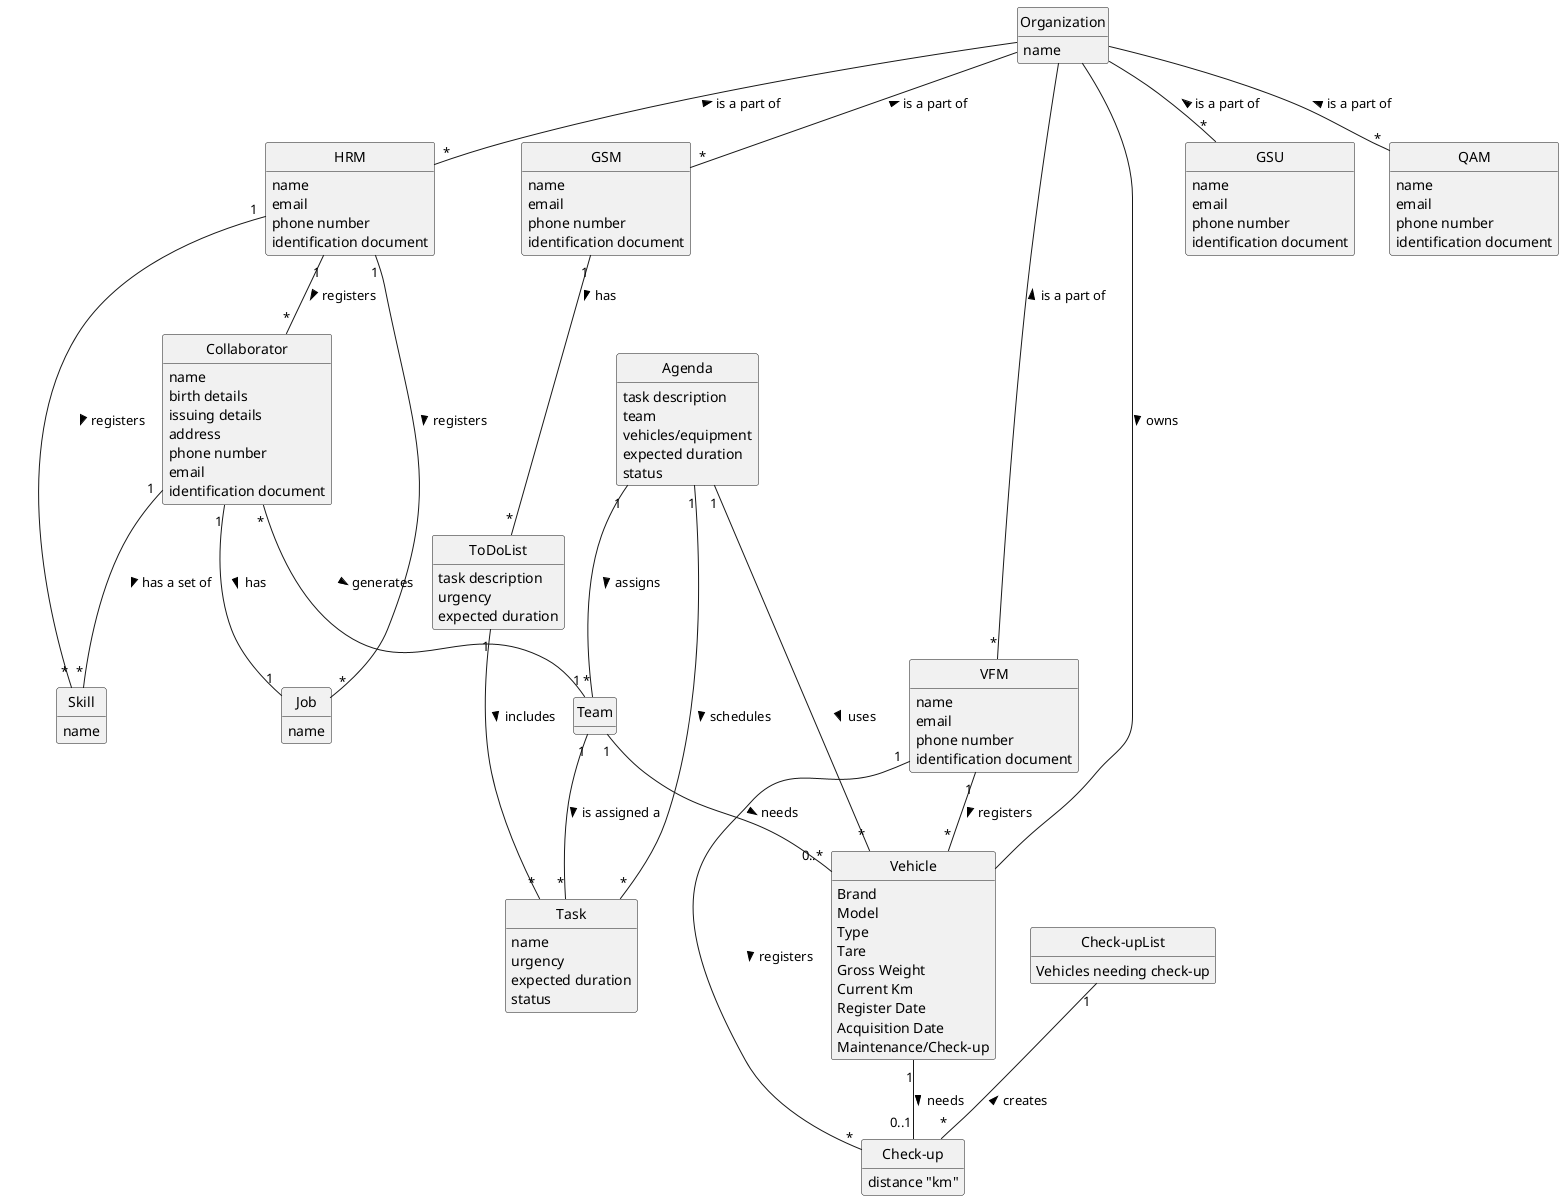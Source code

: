 @startuml
skinparam monochrome true
skinparam packageStyle rectangle
skinparam shadowing false
'skinparam linetype ortho
'left to right direction
skinparam classAttributeIconSize 0
hide circle
hide methods

'title Domain Model

'class Platform {
'  -description
'}
class Organization{
    name
}

class HRM{
    name
    email
    phone number
    identification document
}

class VFM{
    name
    email
    phone number
    identification document
}

class GSM{
    name
    email
    phone number
    identification document
}

class GSU{
    name
    email
    phone number
    identification document
}

class QAM{
    name
    email
    phone number
    identification document
}

class Skill{
    name
}

class Job{
    name
}

class Collaborator{
    name
    birth details
    issuing details
    address
    phone number
    email
    identification document
}

class Team

class Task{
    name
    urgency
    expected duration
    status
}

class Vehicle{
    Brand
    Model
    Type
    Tare
    Gross Weight
    Current Km
    Register Date
    Acquisition Date
    Maintenance/Check-up
}

class Check-up{
    distance "km"
}

class Check-upList{
    Vehicles needing check-up
}

class ToDoList{
    task description
    urgency
    expected duration
}

class Agenda{
    task description
    team
    vehicles/equipment
    expected duration
    status
}

Organization -- "*" HRM : is a part of <
Organization -- "*" VFM : is a part of <
Organization -- "*" GSM : is a part of <
Organization -- "*" GSU : is a part of <
Organization -- "*" QAM : is a part of <
Organization -- Vehicle : owns >
HRM "1" -- "*" Skill : registers >
HRM "1" -- "*" Job : registers >
HRM "1" -- "*" Collaborator : registers >
Collaborator "1" -- "*" Skill : has a set of >
Collaborator "1" -- "1" Job : has >
Collaborator "*" -- "1" Team : generates >
Team "1" -- "*" Task : is assigned a >
VFM "1" -- "*" Vehicle : registers >
VFM "1" -- "*" "Check-up" : registers >
Vehicle "1" -- "0..1" "Check-up" : needs >
Team "1" -- "0..*" Vehicle : needs >
"Check-upList" "1" -- "*" "Check-up" :  creates <
GSM "1" -- "*" ToDoList : has >
ToDoList "1" -- "*" Task : includes >
Agenda "1" -- "*" Task : schedules >
Agenda "1" -- "*" Team : assigns >
Agenda "1" -- "*" Vehicle : uses >

@enduml
